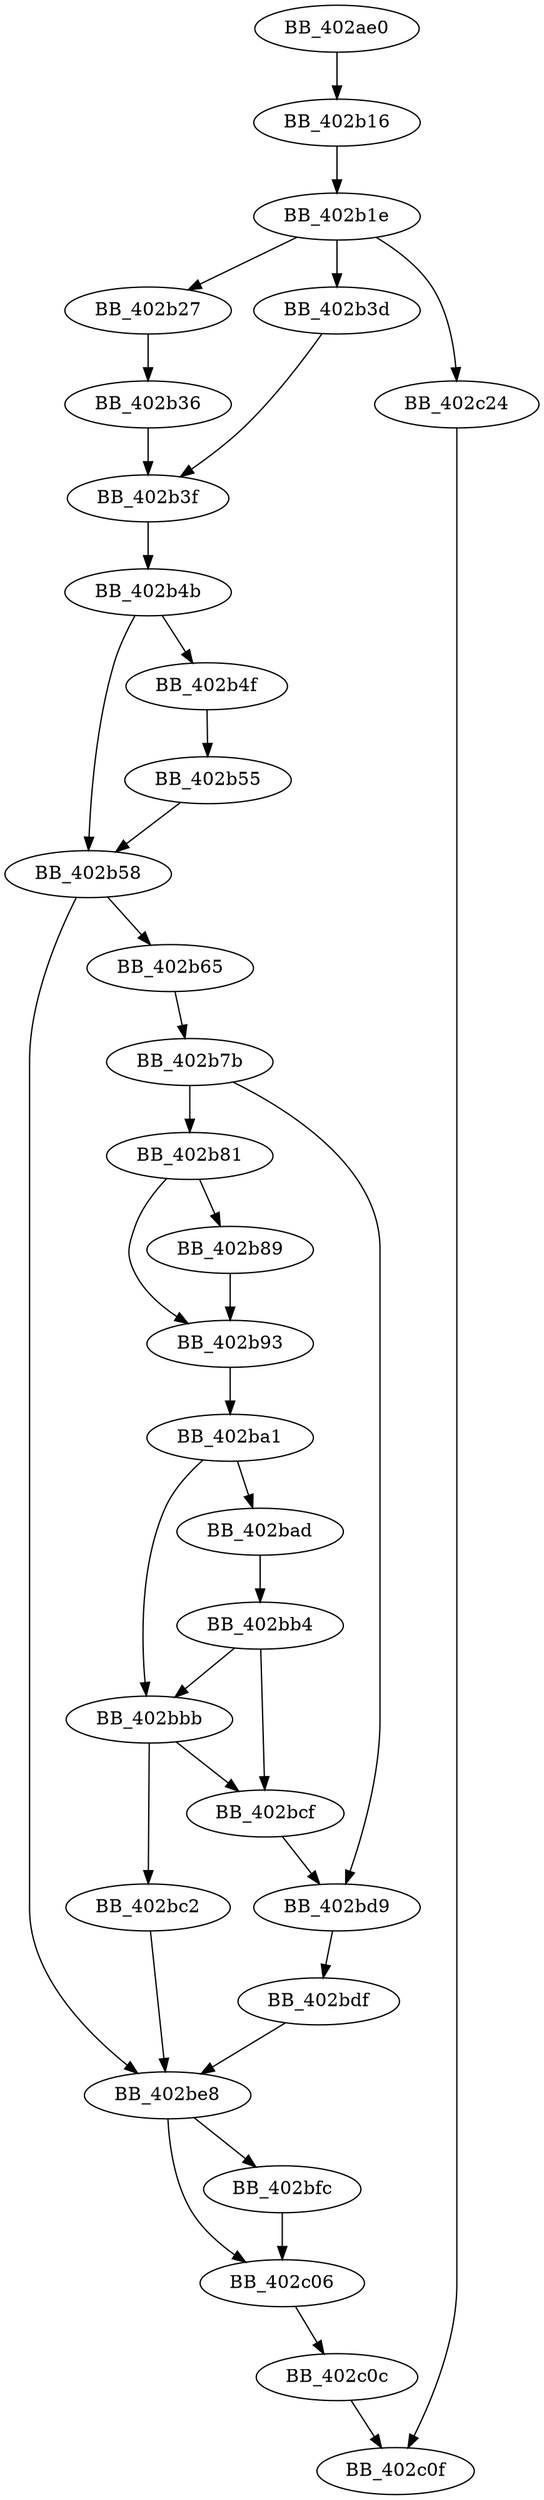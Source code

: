 DiGraph sub_402AE0{
BB_402ae0->BB_402b16
BB_402b16->BB_402b1e
BB_402b1e->BB_402b27
BB_402b1e->BB_402b3d
BB_402b1e->BB_402c24
BB_402b27->BB_402b36
BB_402b36->BB_402b3f
BB_402b3d->BB_402b3f
BB_402b3f->BB_402b4b
BB_402b4b->BB_402b4f
BB_402b4b->BB_402b58
BB_402b4f->BB_402b55
BB_402b55->BB_402b58
BB_402b58->BB_402b65
BB_402b58->BB_402be8
BB_402b65->BB_402b7b
BB_402b7b->BB_402b81
BB_402b7b->BB_402bd9
BB_402b81->BB_402b89
BB_402b81->BB_402b93
BB_402b89->BB_402b93
BB_402b93->BB_402ba1
BB_402ba1->BB_402bad
BB_402ba1->BB_402bbb
BB_402bad->BB_402bb4
BB_402bb4->BB_402bbb
BB_402bb4->BB_402bcf
BB_402bbb->BB_402bc2
BB_402bbb->BB_402bcf
BB_402bc2->BB_402be8
BB_402bcf->BB_402bd9
BB_402bd9->BB_402bdf
BB_402bdf->BB_402be8
BB_402be8->BB_402bfc
BB_402be8->BB_402c06
BB_402bfc->BB_402c06
BB_402c06->BB_402c0c
BB_402c0c->BB_402c0f
BB_402c24->BB_402c0f
}
